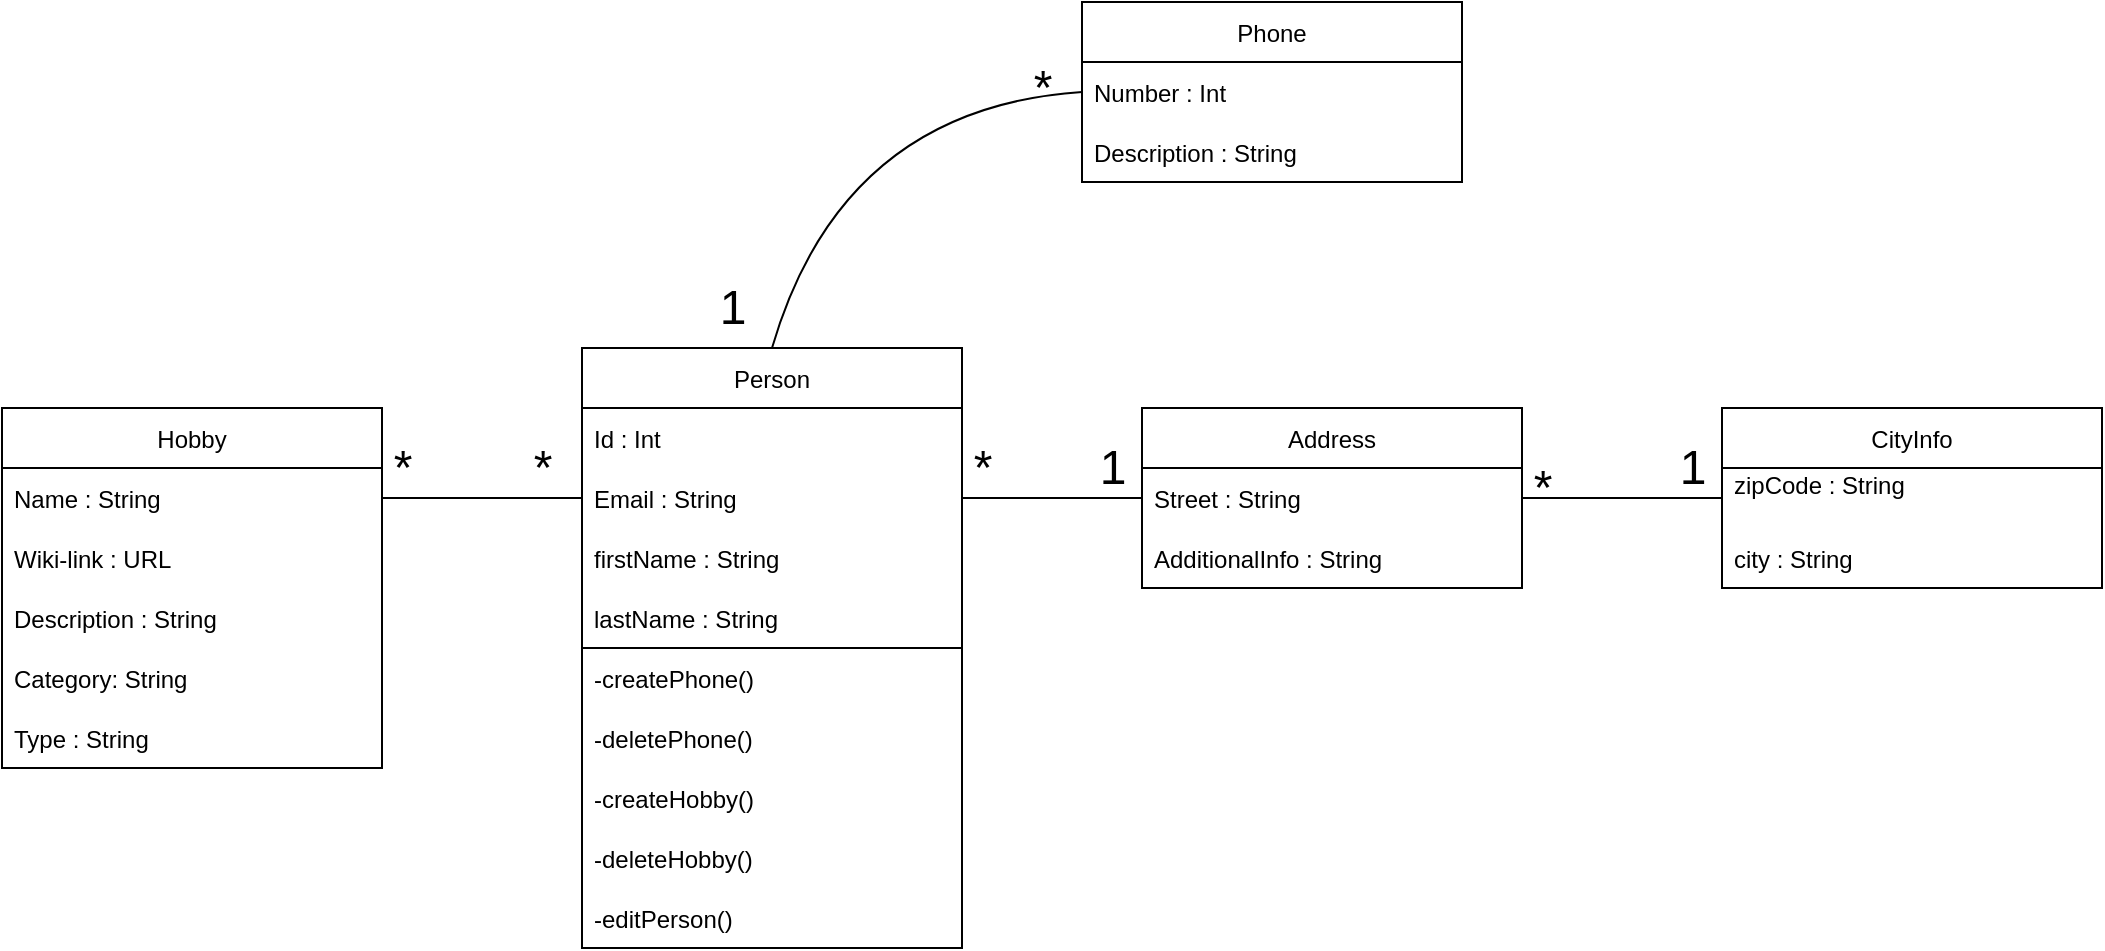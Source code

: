 <mxfile version="15.4.0" type="device"><diagram id="WyKpo0AEQ-rRDtGuuk84" name="Page-1"><mxGraphModel dx="1207" dy="793" grid="0" gridSize="10" guides="1" tooltips="1" connect="1" arrows="1" fold="1" page="0" pageScale="1" pageWidth="850" pageHeight="1100" background="#FFFFFF" math="0" shadow="0"><root><mxCell id="0"/><mxCell id="1" parent="0"/><mxCell id="oPGTSsDZGReueGPtbKp8-2" value="Phone" style="swimlane;fontStyle=0;childLayout=stackLayout;horizontal=1;startSize=30;horizontalStack=0;resizeParent=1;resizeParentMax=0;resizeLast=0;collapsible=1;marginBottom=0;hachureGap=4;pointerEvents=0;" parent="1" vertex="1"><mxGeometry x="460" y="107" width="190" height="90" as="geometry"/></mxCell><mxCell id="oPGTSsDZGReueGPtbKp8-3" value="Number : Int" style="text;strokeColor=none;fillColor=none;align=left;verticalAlign=middle;spacingLeft=4;spacingRight=4;overflow=hidden;points=[[0,0.5],[1,0.5]];portConstraint=eastwest;rotatable=0;" parent="oPGTSsDZGReueGPtbKp8-2" vertex="1"><mxGeometry y="30" width="190" height="30" as="geometry"/></mxCell><mxCell id="oPGTSsDZGReueGPtbKp8-4" value="Description : String" style="text;strokeColor=none;fillColor=none;align=left;verticalAlign=middle;spacingLeft=4;spacingRight=4;overflow=hidden;points=[[0,0.5],[1,0.5]];portConstraint=eastwest;rotatable=0;" parent="oPGTSsDZGReueGPtbKp8-2" vertex="1"><mxGeometry y="60" width="190" height="30" as="geometry"/></mxCell><mxCell id="oPGTSsDZGReueGPtbKp8-7" value="Address" style="swimlane;fontStyle=0;childLayout=stackLayout;horizontal=1;startSize=30;horizontalStack=0;resizeParent=1;resizeParentMax=0;resizeLast=0;collapsible=1;marginBottom=0;hachureGap=4;pointerEvents=0;" parent="1" vertex="1"><mxGeometry x="490" y="310" width="190" height="90" as="geometry"/></mxCell><mxCell id="oPGTSsDZGReueGPtbKp8-8" value="Street : String" style="text;strokeColor=none;fillColor=none;align=left;verticalAlign=middle;spacingLeft=4;spacingRight=4;overflow=hidden;points=[[0,0.5],[1,0.5]];portConstraint=eastwest;rotatable=0;" parent="oPGTSsDZGReueGPtbKp8-7" vertex="1"><mxGeometry y="30" width="190" height="30" as="geometry"/></mxCell><mxCell id="oPGTSsDZGReueGPtbKp8-9" value="AdditionalInfo : String" style="text;strokeColor=none;fillColor=none;align=left;verticalAlign=middle;spacingLeft=4;spacingRight=4;overflow=hidden;points=[[0,0.5],[1,0.5]];portConstraint=eastwest;rotatable=0;" parent="oPGTSsDZGReueGPtbKp8-7" vertex="1"><mxGeometry y="60" width="190" height="30" as="geometry"/></mxCell><mxCell id="oPGTSsDZGReueGPtbKp8-33" style="edgeStyle=none;curved=1;rounded=0;orthogonalLoop=1;jettySize=auto;html=1;entryX=0;entryY=0.5;entryDx=0;entryDy=0;endArrow=close;startSize=14;endSize=14;sourcePerimeterSpacing=8;targetPerimeterSpacing=8;exitX=0.5;exitY=0;exitDx=0;exitDy=0;" parent="1" source="oPGTSsDZGReueGPtbKp8-11" target="oPGTSsDZGReueGPtbKp8-3" edge="1"><mxGeometry relative="1" as="geometry"><Array as="points"><mxPoint x="340" y="160"/></Array></mxGeometry></mxCell><mxCell id="oPGTSsDZGReueGPtbKp8-40" style="edgeStyle=none;curved=1;rounded=0;orthogonalLoop=1;jettySize=auto;html=1;entryX=0;entryY=0.5;entryDx=0;entryDy=0;endArrow=close;startSize=14;endSize=14;sourcePerimeterSpacing=8;targetPerimeterSpacing=8;exitX=1;exitY=0.5;exitDx=0;exitDy=0;" parent="1" source="oPGTSsDZGReueGPtbKp8-13" target="oPGTSsDZGReueGPtbKp8-8" edge="1"><mxGeometry relative="1" as="geometry"><mxPoint x="402" y="355" as="sourcePoint"/></mxGeometry></mxCell><mxCell id="oPGTSsDZGReueGPtbKp8-11" value="Person" style="swimlane;fontStyle=0;childLayout=stackLayout;horizontal=1;startSize=30;horizontalStack=0;resizeParent=1;resizeParentMax=0;resizeLast=0;collapsible=1;marginBottom=0;hachureGap=4;pointerEvents=0;" parent="1" vertex="1"><mxGeometry x="210" y="280" width="190" height="300" as="geometry"/></mxCell><mxCell id="oPGTSsDZGReueGPtbKp8-12" value="Id : Int" style="text;strokeColor=none;fillColor=none;align=left;verticalAlign=middle;spacingLeft=4;spacingRight=4;overflow=hidden;points=[[0,0.5],[1,0.5]];portConstraint=eastwest;rotatable=0;" parent="oPGTSsDZGReueGPtbKp8-11" vertex="1"><mxGeometry y="30" width="190" height="30" as="geometry"/></mxCell><mxCell id="oPGTSsDZGReueGPtbKp8-13" value="Email : String" style="text;strokeColor=none;fillColor=none;align=left;verticalAlign=middle;spacingLeft=4;spacingRight=4;overflow=hidden;points=[[0,0.5],[1,0.5]];portConstraint=eastwest;rotatable=0;" parent="oPGTSsDZGReueGPtbKp8-11" vertex="1"><mxGeometry y="60" width="190" height="30" as="geometry"/></mxCell><mxCell id="oPGTSsDZGReueGPtbKp8-14" value="firstName : String" style="text;strokeColor=none;fillColor=none;align=left;verticalAlign=middle;spacingLeft=4;spacingRight=4;overflow=hidden;points=[[0,0.5],[1,0.5]];portConstraint=eastwest;rotatable=0;" parent="oPGTSsDZGReueGPtbKp8-11" vertex="1"><mxGeometry y="90" width="190" height="30" as="geometry"/></mxCell><mxCell id="oPGTSsDZGReueGPtbKp8-28" value="lastName : String" style="text;strokeColor=none;fillColor=none;align=left;verticalAlign=middle;spacingLeft=4;spacingRight=4;overflow=hidden;points=[[0,0.5],[1,0.5]];portConstraint=eastwest;rotatable=0;" parent="oPGTSsDZGReueGPtbKp8-11" vertex="1"><mxGeometry y="120" width="190" height="30" as="geometry"/></mxCell><mxCell id="oPGTSsDZGReueGPtbKp8-48" value="" style="swimlane;fontStyle=0;childLayout=stackLayout;horizontal=1;startSize=0;horizontalStack=0;resizeParent=1;resizeParentMax=0;resizeLast=0;collapsible=1;marginBottom=0;hachureGap=4;pointerEvents=0;" parent="oPGTSsDZGReueGPtbKp8-11" vertex="1"><mxGeometry y="150" width="190" height="150" as="geometry"/></mxCell><mxCell id="oPGTSsDZGReueGPtbKp8-49" value="-createPhone()" style="text;strokeColor=none;fillColor=none;align=left;verticalAlign=middle;spacingLeft=4;spacingRight=4;overflow=hidden;points=[[0,0.5],[1,0.5]];portConstraint=eastwest;rotatable=0;" parent="oPGTSsDZGReueGPtbKp8-48" vertex="1"><mxGeometry width="190" height="30" as="geometry"/></mxCell><mxCell id="oPGTSsDZGReueGPtbKp8-50" value="-deletePhone()" style="text;strokeColor=none;fillColor=none;align=left;verticalAlign=middle;spacingLeft=4;spacingRight=4;overflow=hidden;points=[[0,0.5],[1,0.5]];portConstraint=eastwest;rotatable=0;" parent="oPGTSsDZGReueGPtbKp8-48" vertex="1"><mxGeometry y="30" width="190" height="30" as="geometry"/></mxCell><mxCell id="oPGTSsDZGReueGPtbKp8-51" value="-createHobby()" style="text;strokeColor=none;fillColor=none;align=left;verticalAlign=middle;spacingLeft=4;spacingRight=4;overflow=hidden;points=[[0,0.5],[1,0.5]];portConstraint=eastwest;rotatable=0;" parent="oPGTSsDZGReueGPtbKp8-48" vertex="1"><mxGeometry y="60" width="190" height="30" as="geometry"/></mxCell><mxCell id="oPGTSsDZGReueGPtbKp8-68" value="-deleteHobby()" style="text;strokeColor=none;fillColor=none;align=left;verticalAlign=middle;spacingLeft=4;spacingRight=4;overflow=hidden;points=[[0,0.5],[1,0.5]];portConstraint=eastwest;rotatable=0;" parent="oPGTSsDZGReueGPtbKp8-48" vertex="1"><mxGeometry y="90" width="190" height="30" as="geometry"/></mxCell><mxCell id="4LnVtC7z89XMiT3JBWbH-5" value="-editPerson()" style="text;strokeColor=none;fillColor=none;align=left;verticalAlign=middle;spacingLeft=4;spacingRight=4;overflow=hidden;points=[[0,0.5],[1,0.5]];portConstraint=eastwest;rotatable=0;" vertex="1" parent="oPGTSsDZGReueGPtbKp8-48"><mxGeometry y="120" width="190" height="30" as="geometry"/></mxCell><mxCell id="oPGTSsDZGReueGPtbKp8-15" value="CityInfo" style="swimlane;fontStyle=0;childLayout=stackLayout;horizontal=1;startSize=30;horizontalStack=0;resizeParent=1;resizeParentMax=0;resizeLast=0;collapsible=1;marginBottom=0;hachureGap=4;pointerEvents=0;" parent="1" vertex="1"><mxGeometry x="780" y="310" width="190" height="90" as="geometry"/></mxCell><mxCell id="oPGTSsDZGReueGPtbKp8-16" value="zipCode : String &#10;" style="text;strokeColor=none;fillColor=none;align=left;verticalAlign=middle;spacingLeft=4;spacingRight=4;overflow=hidden;points=[[0,0.5],[1,0.5]];portConstraint=eastwest;rotatable=0;" parent="oPGTSsDZGReueGPtbKp8-15" vertex="1"><mxGeometry y="30" width="190" height="30" as="geometry"/></mxCell><mxCell id="oPGTSsDZGReueGPtbKp8-17" value="city : String" style="text;strokeColor=none;fillColor=none;align=left;verticalAlign=middle;spacingLeft=4;spacingRight=4;overflow=hidden;points=[[0,0.5],[1,0.5]];portConstraint=eastwest;rotatable=0;" parent="oPGTSsDZGReueGPtbKp8-15" vertex="1"><mxGeometry y="60" width="190" height="30" as="geometry"/></mxCell><mxCell id="oPGTSsDZGReueGPtbKp8-19" value="Hobby" style="swimlane;fontStyle=0;childLayout=stackLayout;horizontal=1;startSize=30;horizontalStack=0;resizeParent=1;resizeParentMax=0;resizeLast=0;collapsible=1;marginBottom=0;hachureGap=4;pointerEvents=0;" parent="1" vertex="1"><mxGeometry x="-80" y="310" width="190" height="180" as="geometry"/></mxCell><mxCell id="oPGTSsDZGReueGPtbKp8-20" value="Name : String " style="text;strokeColor=none;fillColor=none;align=left;verticalAlign=middle;spacingLeft=4;spacingRight=4;overflow=hidden;points=[[0,0.5],[1,0.5]];portConstraint=eastwest;rotatable=0;" parent="oPGTSsDZGReueGPtbKp8-19" vertex="1"><mxGeometry y="30" width="190" height="30" as="geometry"/></mxCell><mxCell id="oPGTSsDZGReueGPtbKp8-21" value="Wiki-link : URL" style="text;strokeColor=none;fillColor=none;align=left;verticalAlign=middle;spacingLeft=4;spacingRight=4;overflow=hidden;points=[[0,0.5],[1,0.5]];portConstraint=eastwest;rotatable=0;" parent="oPGTSsDZGReueGPtbKp8-19" vertex="1"><mxGeometry y="60" width="190" height="30" as="geometry"/></mxCell><mxCell id="4LnVtC7z89XMiT3JBWbH-2" value="Description : String" style="text;strokeColor=none;fillColor=none;align=left;verticalAlign=middle;spacingLeft=4;spacingRight=4;overflow=hidden;points=[[0,0.5],[1,0.5]];portConstraint=eastwest;rotatable=0;" vertex="1" parent="oPGTSsDZGReueGPtbKp8-19"><mxGeometry y="90" width="190" height="30" as="geometry"/></mxCell><mxCell id="4LnVtC7z89XMiT3JBWbH-4" value="Category: String" style="text;strokeColor=none;fillColor=none;align=left;verticalAlign=middle;spacingLeft=4;spacingRight=4;overflow=hidden;points=[[0,0.5],[1,0.5]];portConstraint=eastwest;rotatable=0;" vertex="1" parent="oPGTSsDZGReueGPtbKp8-19"><mxGeometry y="120" width="190" height="30" as="geometry"/></mxCell><mxCell id="4LnVtC7z89XMiT3JBWbH-3" value="Type : String" style="text;strokeColor=none;fillColor=none;align=left;verticalAlign=middle;spacingLeft=4;spacingRight=4;overflow=hidden;points=[[0,0.5],[1,0.5]];portConstraint=eastwest;rotatable=0;" vertex="1" parent="oPGTSsDZGReueGPtbKp8-19"><mxGeometry y="150" width="190" height="30" as="geometry"/></mxCell><mxCell id="oPGTSsDZGReueGPtbKp8-35" value="&lt;font style=&quot;font-size: 24px&quot;&gt;*&lt;/font&gt;" style="text;html=1;align=center;verticalAlign=middle;resizable=0;points=[];autosize=1;strokeColor=none;fillColor=none;" parent="1" vertex="1"><mxGeometry x="430" y="140" width="20" height="20" as="geometry"/></mxCell><mxCell id="oPGTSsDZGReueGPtbKp8-36" value="&lt;font style=&quot;font-size: 24px&quot;&gt;1&lt;/font&gt;" style="text;html=1;align=center;verticalAlign=middle;resizable=0;points=[];autosize=1;strokeColor=none;fillColor=none;" parent="1" vertex="1"><mxGeometry x="270" y="250" width="30" height="20" as="geometry"/></mxCell><mxCell id="oPGTSsDZGReueGPtbKp8-37" style="edgeStyle=none;curved=1;rounded=0;orthogonalLoop=1;jettySize=auto;html=1;entryX=0;entryY=0.5;entryDx=0;entryDy=0;endArrow=close;startSize=14;endSize=14;sourcePerimeterSpacing=8;targetPerimeterSpacing=8;exitX=1;exitY=0.5;exitDx=0;exitDy=0;" parent="1" source="oPGTSsDZGReueGPtbKp8-8" target="oPGTSsDZGReueGPtbKp8-16" edge="1"><mxGeometry relative="1" as="geometry"/></mxCell><mxCell id="oPGTSsDZGReueGPtbKp8-38" value="&lt;font style=&quot;font-size: 24px&quot;&gt;*&lt;/font&gt;" style="text;html=1;align=center;verticalAlign=middle;resizable=0;points=[];autosize=1;strokeColor=none;fillColor=none;" parent="1" vertex="1"><mxGeometry x="680" y="340" width="20" height="20" as="geometry"/></mxCell><mxCell id="oPGTSsDZGReueGPtbKp8-39" value="&lt;font style=&quot;font-size: 24px&quot;&gt;1&lt;/font&gt;" style="text;html=1;align=center;verticalAlign=middle;resizable=0;points=[];autosize=1;strokeColor=none;fillColor=none;" parent="1" vertex="1"><mxGeometry x="750" y="330" width="30" height="20" as="geometry"/></mxCell><mxCell id="oPGTSsDZGReueGPtbKp8-41" value="&lt;font style=&quot;font-size: 24px&quot;&gt;*&lt;/font&gt;" style="text;html=1;align=center;verticalAlign=middle;resizable=0;points=[];autosize=1;strokeColor=none;fillColor=none;" parent="1" vertex="1"><mxGeometry x="400" y="330" width="20" height="20" as="geometry"/></mxCell><mxCell id="oPGTSsDZGReueGPtbKp8-42" value="&lt;font style=&quot;font-size: 24px&quot;&gt;1&lt;/font&gt;" style="text;html=1;align=center;verticalAlign=middle;resizable=0;points=[];autosize=1;strokeColor=none;fillColor=none;" parent="1" vertex="1"><mxGeometry x="460" y="330" width="30" height="20" as="geometry"/></mxCell><mxCell id="oPGTSsDZGReueGPtbKp8-43" value="" style="endArrow=none;html=1;startSize=14;endSize=14;sourcePerimeterSpacing=8;targetPerimeterSpacing=8;exitX=0;exitY=0.5;exitDx=0;exitDy=0;entryX=1;entryY=0.5;entryDx=0;entryDy=0;" parent="1" source="oPGTSsDZGReueGPtbKp8-13" target="oPGTSsDZGReueGPtbKp8-20" edge="1"><mxGeometry width="50" height="50" relative="1" as="geometry"><mxPoint x="210" y="350" as="sourcePoint"/><mxPoint x="260" y="300" as="targetPoint"/></mxGeometry></mxCell><mxCell id="oPGTSsDZGReueGPtbKp8-44" value="&lt;font style=&quot;font-size: 24px&quot;&gt;*&lt;/font&gt;" style="text;html=1;align=center;verticalAlign=middle;resizable=0;points=[];autosize=1;strokeColor=none;fillColor=none;" parent="1" vertex="1"><mxGeometry x="110" y="330" width="20" height="20" as="geometry"/></mxCell><mxCell id="oPGTSsDZGReueGPtbKp8-45" value="&lt;font style=&quot;font-size: 24px&quot;&gt;*&lt;/font&gt;" style="text;html=1;align=center;verticalAlign=middle;resizable=0;points=[];autosize=1;strokeColor=none;fillColor=none;" parent="1" vertex="1"><mxGeometry x="180" y="330" width="20" height="20" as="geometry"/></mxCell></root></mxGraphModel></diagram></mxfile>